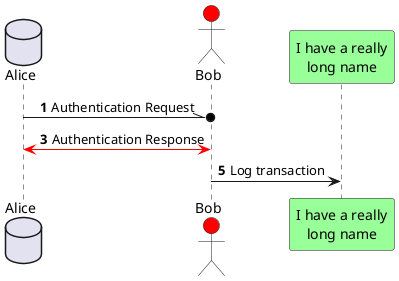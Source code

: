 @startuml
skinparam sequenceMessageAlign right
skinparam responseMessageBelowArrow true
autonumber 1 2
actor Bob order 20 #Red
' The only difference between actor
'and participant is the drawing
database Alice order 10
participant "I have a really\nlong name" as L  order 30 #99FF99
/' You can also declare:
participant L as "I have a really\nlong name" #99FF99
'/
Alice-\\o Bob: Authentication Request
Bob<[#red]->Alice: Authentication Response
Bob->L: Log transaction
@enduml